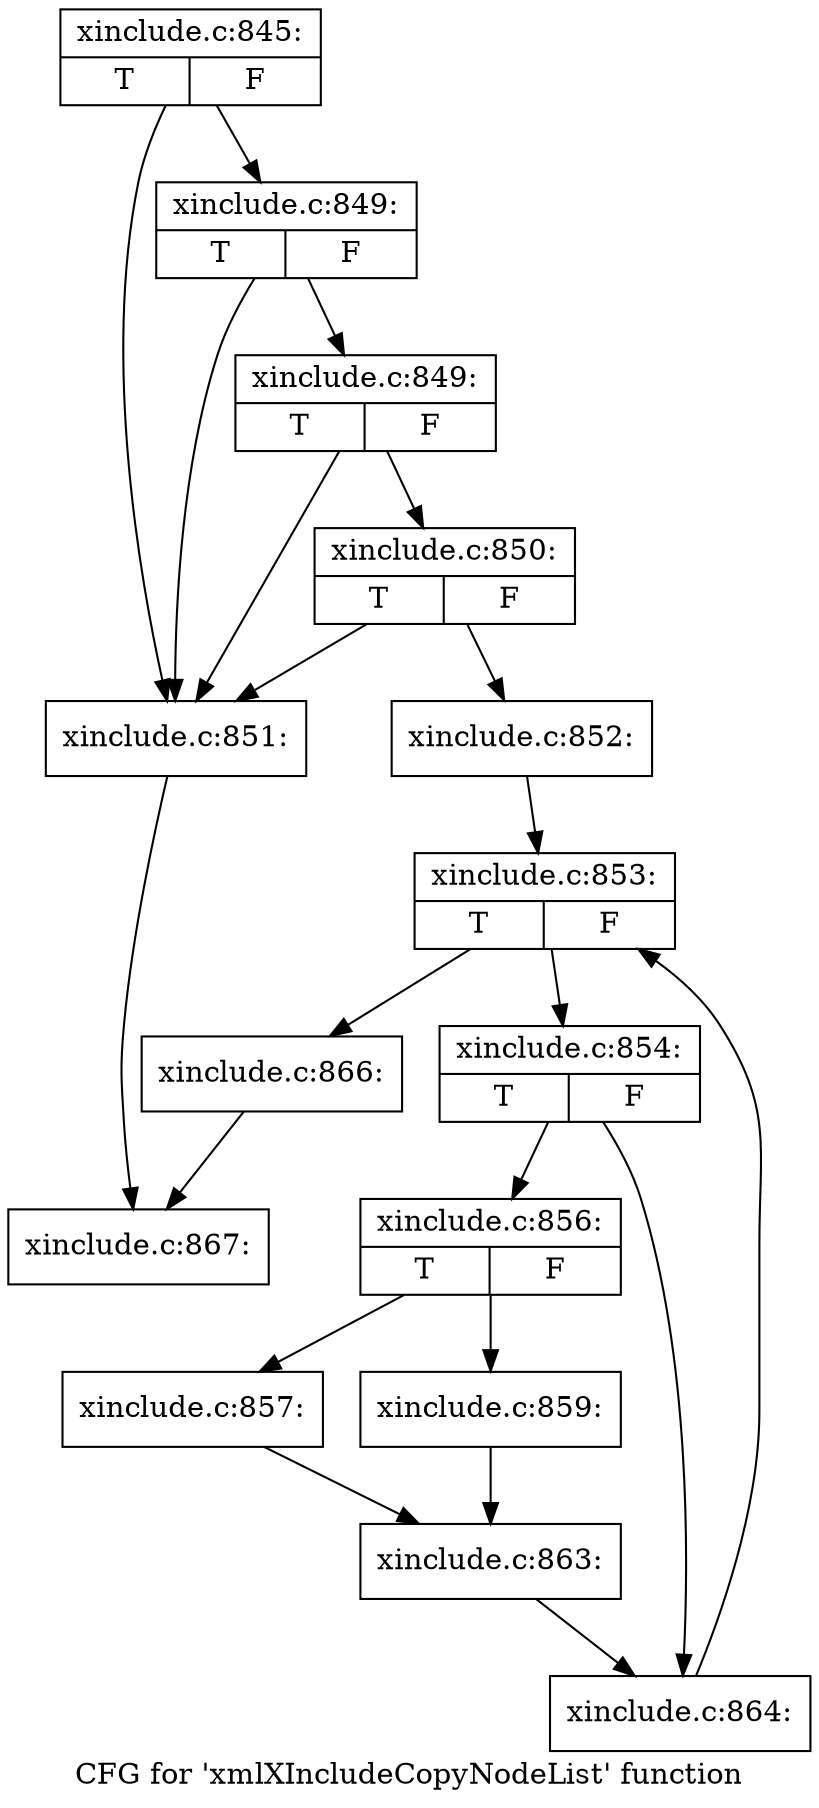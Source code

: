 digraph "CFG for 'xmlXIncludeCopyNodeList' function" {
	label="CFG for 'xmlXIncludeCopyNodeList' function";

	Node0x557a6b0 [shape=record,label="{xinclude.c:845:|{<s0>T|<s1>F}}"];
	Node0x557a6b0 -> Node0x5584c90;
	Node0x557a6b0 -> Node0x5584e30;
	Node0x5584e30 [shape=record,label="{xinclude.c:849:|{<s0>T|<s1>F}}"];
	Node0x5584e30 -> Node0x5584c90;
	Node0x5584e30 -> Node0x5584db0;
	Node0x5584db0 [shape=record,label="{xinclude.c:849:|{<s0>T|<s1>F}}"];
	Node0x5584db0 -> Node0x5584c90;
	Node0x5584db0 -> Node0x5584d30;
	Node0x5584d30 [shape=record,label="{xinclude.c:850:|{<s0>T|<s1>F}}"];
	Node0x5584d30 -> Node0x5584c90;
	Node0x5584d30 -> Node0x5584ce0;
	Node0x5584c90 [shape=record,label="{xinclude.c:851:}"];
	Node0x5584c90 -> Node0x55832f0;
	Node0x5584ce0 [shape=record,label="{xinclude.c:852:}"];
	Node0x5584ce0 -> Node0x55859f0;
	Node0x55859f0 [shape=record,label="{xinclude.c:853:|{<s0>T|<s1>F}}"];
	Node0x55859f0 -> Node0x5585de0;
	Node0x55859f0 -> Node0x5585c10;
	Node0x5585de0 [shape=record,label="{xinclude.c:854:|{<s0>T|<s1>F}}"];
	Node0x5585de0 -> Node0x55867a0;
	Node0x5585de0 -> Node0x5586ad0;
	Node0x55867a0 [shape=record,label="{xinclude.c:856:|{<s0>T|<s1>F}}"];
	Node0x55867a0 -> Node0x5586a80;
	Node0x55867a0 -> Node0x5586e70;
	Node0x5586a80 [shape=record,label="{xinclude.c:857:}"];
	Node0x5586a80 -> Node0x5586e20;
	Node0x5586e70 [shape=record,label="{xinclude.c:859:}"];
	Node0x5586e70 -> Node0x5586e20;
	Node0x5586e20 [shape=record,label="{xinclude.c:863:}"];
	Node0x5586e20 -> Node0x5586ad0;
	Node0x5586ad0 [shape=record,label="{xinclude.c:864:}"];
	Node0x5586ad0 -> Node0x55859f0;
	Node0x5585c10 [shape=record,label="{xinclude.c:866:}"];
	Node0x5585c10 -> Node0x55832f0;
	Node0x55832f0 [shape=record,label="{xinclude.c:867:}"];
}
